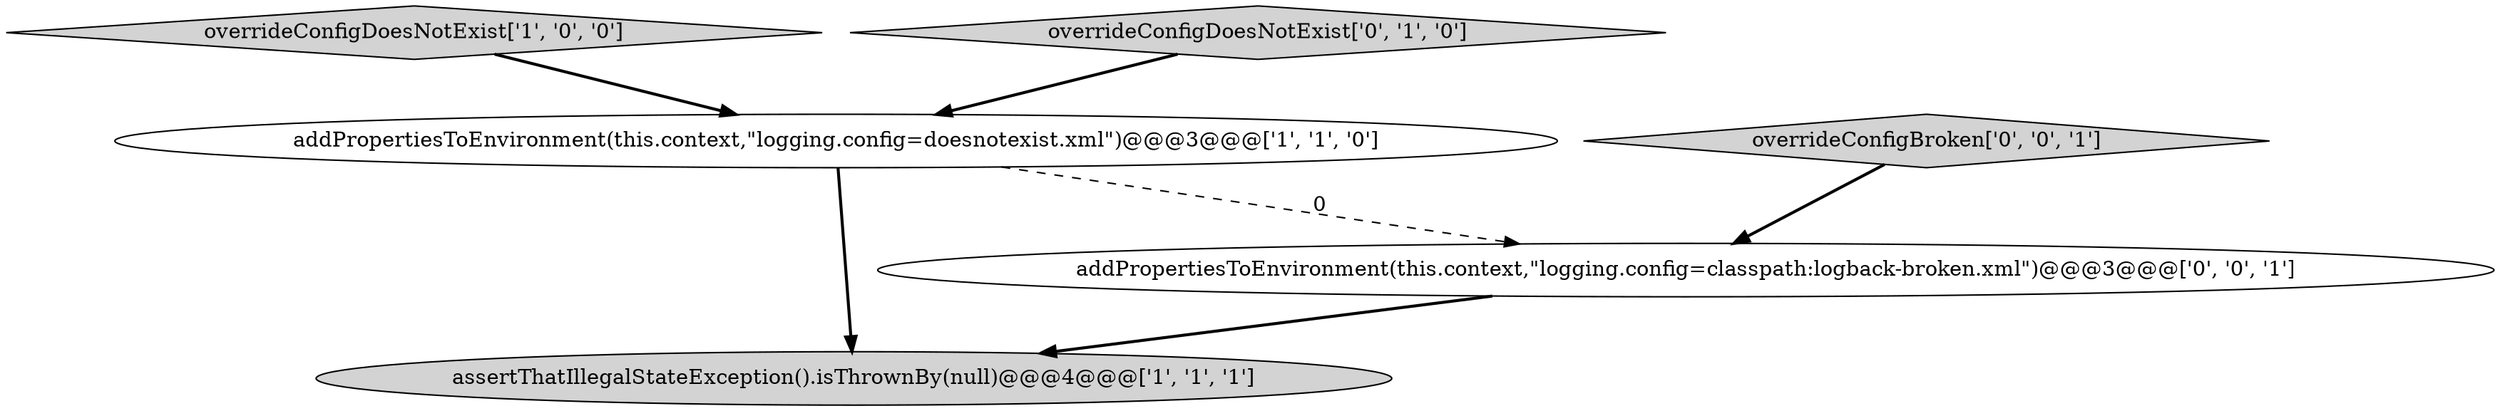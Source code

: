 digraph {
4 [style = filled, label = "addPropertiesToEnvironment(this.context,\"logging.config=classpath:logback-broken.xml\")@@@3@@@['0', '0', '1']", fillcolor = white, shape = ellipse image = "AAA0AAABBB3BBB"];
2 [style = filled, label = "assertThatIllegalStateException().isThrownBy(null)@@@4@@@['1', '1', '1']", fillcolor = lightgray, shape = ellipse image = "AAA0AAABBB1BBB"];
0 [style = filled, label = "overrideConfigDoesNotExist['1', '0', '0']", fillcolor = lightgray, shape = diamond image = "AAA0AAABBB1BBB"];
5 [style = filled, label = "overrideConfigBroken['0', '0', '1']", fillcolor = lightgray, shape = diamond image = "AAA0AAABBB3BBB"];
3 [style = filled, label = "overrideConfigDoesNotExist['0', '1', '0']", fillcolor = lightgray, shape = diamond image = "AAA0AAABBB2BBB"];
1 [style = filled, label = "addPropertiesToEnvironment(this.context,\"logging.config=doesnotexist.xml\")@@@3@@@['1', '1', '0']", fillcolor = white, shape = ellipse image = "AAA0AAABBB1BBB"];
1->4 [style = dashed, label="0"];
1->2 [style = bold, label=""];
0->1 [style = bold, label=""];
5->4 [style = bold, label=""];
3->1 [style = bold, label=""];
4->2 [style = bold, label=""];
}
